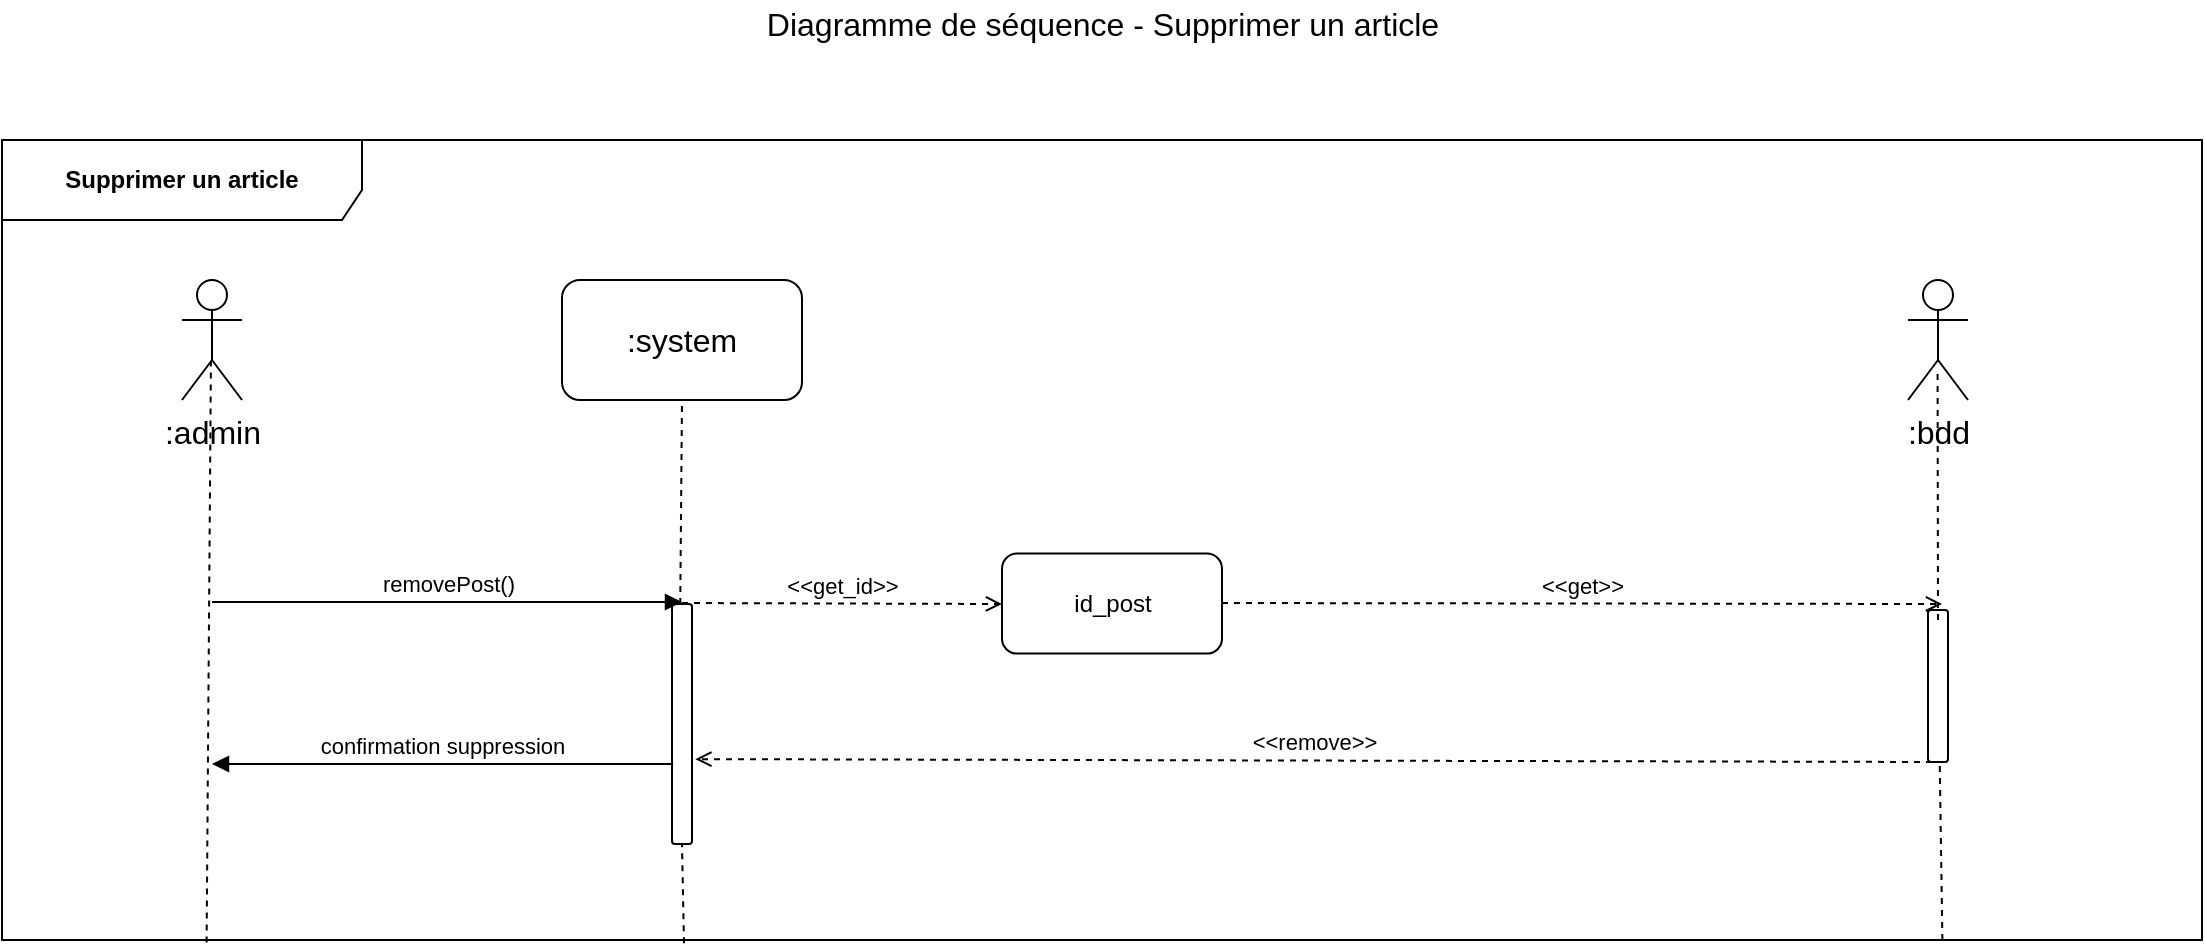 <mxfile version="12.2.6" type="device" pages="1"><diagram id="cPHvR4kMUPN4z3a1f3q8" name="Page-1"><mxGraphModel dx="1622" dy="862" grid="1" gridSize="10" guides="1" tooltips="1" connect="1" arrows="1" fold="1" page="1" pageScale="1" pageWidth="1169" pageHeight="827" math="0" shadow="0"><root><mxCell id="0"/><mxCell id="1" parent="0"/><mxCell id="rrHrlovkD4aGIZfUqzQz-38" value="Supprimer un article" style="shape=umlFrame;whiteSpace=wrap;html=1;width=180;height=40;fontStyle=1;labelBackgroundColor=#ffffff;labelBorderColor=none;gradientColor=none;swimlaneFillColor=none;shadow=0;strokeColor=#000000;" vertex="1" parent="1"><mxGeometry x="60" y="140" width="1100" height="400" as="geometry"/></mxCell><mxCell id="rrHrlovkD4aGIZfUqzQz-39" value="Diagramme de séquence - Supprimer un article" style="text;html=1;resizable=0;points=[];autosize=1;align=center;verticalAlign=top;spacingTop=-4;fontSize=16;" vertex="1" parent="1"><mxGeometry x="435" y="70" width="350" height="20" as="geometry"/></mxCell><mxCell id="rrHrlovkD4aGIZfUqzQz-40" value=":admin" style="shape=umlActor;verticalLabelPosition=bottom;labelBackgroundColor=#ffffff;verticalAlign=top;html=1;shadow=0;strokeColor=#000000;gradientColor=none;fontSize=16;align=center;" vertex="1" parent="1"><mxGeometry x="150" y="210" width="30" height="60" as="geometry"/></mxCell><mxCell id="rrHrlovkD4aGIZfUqzQz-41" value=":system" style="rounded=1;whiteSpace=wrap;html=1;shadow=0;labelBackgroundColor=#ffffff;strokeColor=#000000;gradientColor=none;fontSize=16;align=center;" vertex="1" parent="1"><mxGeometry x="340" y="210" width="120" height="60" as="geometry"/></mxCell><mxCell id="rrHrlovkD4aGIZfUqzQz-42" value="" style="endArrow=none;dashed=1;html=1;fontSize=16;entryX=0.482;entryY=0.683;entryDx=0;entryDy=0;entryPerimeter=0;exitX=0.093;exitY=1.003;exitDx=0;exitDy=0;exitPerimeter=0;" edge="1" parent="1" source="rrHrlovkD4aGIZfUqzQz-38" target="rrHrlovkD4aGIZfUqzQz-40"><mxGeometry width="50" height="50" relative="1" as="geometry"><mxPoint x="164" y="612" as="sourcePoint"/><mxPoint x="110" y="630" as="targetPoint"/></mxGeometry></mxCell><mxCell id="rrHrlovkD4aGIZfUqzQz-43" value="" style="endArrow=none;dashed=1;html=1;fontSize=16;entryX=0.5;entryY=1;entryDx=0;entryDy=0;exitX=0.31;exitY=1;exitDx=0;exitDy=0;exitPerimeter=0;" edge="1" parent="1" source="rrHrlovkD4aGIZfUqzQz-47" target="rrHrlovkD4aGIZfUqzQz-41"><mxGeometry width="50" height="50" relative="1" as="geometry"><mxPoint x="171.2" y="662.88" as="sourcePoint"/><mxPoint x="400" y="311" as="targetPoint"/></mxGeometry></mxCell><mxCell id="rrHrlovkD4aGIZfUqzQz-44" value=":bdd" style="shape=umlActor;verticalLabelPosition=bottom;labelBackgroundColor=#ffffff;verticalAlign=top;html=1;shadow=0;strokeColor=#000000;gradientColor=none;fontSize=16;align=center;" vertex="1" parent="1"><mxGeometry x="1013" y="210" width="30" height="60" as="geometry"/></mxCell><mxCell id="rrHrlovkD4aGIZfUqzQz-45" value="id_post" style="html=1;gradientColor=none;rounded=1;" vertex="1" parent="1"><mxGeometry x="560" y="346.794" width="110" height="50" as="geometry"/></mxCell><mxCell id="rrHrlovkD4aGIZfUqzQz-46" value="&amp;lt;&amp;lt;get_id&amp;gt;&amp;gt;" style="html=1;verticalAlign=bottom;endArrow=open;fontSize=11;dashed=1;endFill=0;" edge="1" parent="1"><mxGeometry width="80" relative="1" as="geometry"><mxPoint x="400" y="371.5" as="sourcePoint"/><mxPoint x="560" y="372" as="targetPoint"/></mxGeometry></mxCell><mxCell id="rrHrlovkD4aGIZfUqzQz-47" value="" style="html=1;points=[];perimeter=orthogonalPerimeter;rounded=1;gradientColor=none;" vertex="1" parent="1"><mxGeometry x="395" y="372" width="10" height="120" as="geometry"/></mxCell><mxCell id="rrHrlovkD4aGIZfUqzQz-48" value="" style="endArrow=none;dashed=1;html=1;fontSize=16;entryX=0.5;entryY=1;entryDx=0;entryDy=0;exitX=0.31;exitY=1.004;exitDx=0;exitDy=0;exitPerimeter=0;" edge="1" parent="1" source="rrHrlovkD4aGIZfUqzQz-38" target="rrHrlovkD4aGIZfUqzQz-47"><mxGeometry width="50" height="50" relative="1" as="geometry"><mxPoint x="400" y="530" as="sourcePoint"/><mxPoint x="400" y="270" as="targetPoint"/></mxGeometry></mxCell><mxCell id="rrHrlovkD4aGIZfUqzQz-49" value="removePost()" style="html=1;verticalAlign=bottom;endArrow=block;fontSize=11;" edge="1" parent="1"><mxGeometry width="80" relative="1" as="geometry"><mxPoint x="165" y="371" as="sourcePoint"/><mxPoint x="400" y="371" as="targetPoint"/></mxGeometry></mxCell><mxCell id="rrHrlovkD4aGIZfUqzQz-50" value="" style="endArrow=none;dashed=1;html=1;fontSize=16;entryX=0.556;entryY=0.739;entryDx=0;entryDy=0;entryPerimeter=0;exitX=0.882;exitY=1;exitDx=0;exitDy=0;exitPerimeter=0;" edge="1" parent="1" source="rrHrlovkD4aGIZfUqzQz-38" target="rrHrlovkD4aGIZfUqzQz-51"><mxGeometry width="50" height="50" relative="1" as="geometry"><mxPoint x="1030.2" y="610" as="sourcePoint"/><mxPoint x="1026.68" y="254.34" as="targetPoint"/></mxGeometry></mxCell><mxCell id="rrHrlovkD4aGIZfUqzQz-51" value="" style="html=1;points=[];perimeter=orthogonalPerimeter;rounded=1;gradientColor=none;" vertex="1" parent="1"><mxGeometry x="1023" y="375" width="10" height="76" as="geometry"/></mxCell><mxCell id="rrHrlovkD4aGIZfUqzQz-52" value="&amp;lt;&amp;lt;get&amp;gt;&amp;gt;" style="html=1;verticalAlign=bottom;endArrow=open;fontSize=11;dashed=1;endFill=0;" edge="1" parent="1"><mxGeometry width="80" relative="1" as="geometry"><mxPoint x="670" y="371.5" as="sourcePoint"/><mxPoint x="1030" y="372" as="targetPoint"/></mxGeometry></mxCell><mxCell id="rrHrlovkD4aGIZfUqzQz-53" value="&amp;lt;&amp;lt;remove&amp;gt;&amp;gt;" style="html=1;verticalAlign=bottom;endArrow=open;fontSize=11;dashed=1;endFill=0;entryX=1.168;entryY=0.713;entryDx=0;entryDy=0;entryPerimeter=0;exitX=0.146;exitY=0.999;exitDx=0;exitDy=0;exitPerimeter=0;" edge="1" parent="1"><mxGeometry width="80" relative="1" as="geometry"><mxPoint x="1025" y="451" as="sourcePoint"/><mxPoint x="406.68" y="449.56" as="targetPoint"/></mxGeometry></mxCell><mxCell id="rrHrlovkD4aGIZfUqzQz-54" value="confirmation suppression" style="html=1;verticalAlign=bottom;endArrow=block;fontSize=11;exitX=0.057;exitY=0.667;exitDx=0;exitDy=0;exitPerimeter=0;" edge="1" parent="1" source="rrHrlovkD4aGIZfUqzQz-47"><mxGeometry width="80" relative="1" as="geometry"><mxPoint x="175" y="381" as="sourcePoint"/><mxPoint x="165" y="452" as="targetPoint"/></mxGeometry></mxCell><mxCell id="rrHrlovkD4aGIZfUqzQz-55" value="" style="endArrow=none;dashed=1;html=1;fontSize=16;entryX=0.493;entryY=0.739;entryDx=0;entryDy=0;entryPerimeter=0;" edge="1" parent="1" target="rrHrlovkD4aGIZfUqzQz-44"><mxGeometry width="50" height="50" relative="1" as="geometry"><mxPoint x="1028" y="380" as="sourcePoint"/><mxPoint x="410" y="280" as="targetPoint"/></mxGeometry></mxCell></root></mxGraphModel></diagram></mxfile>
